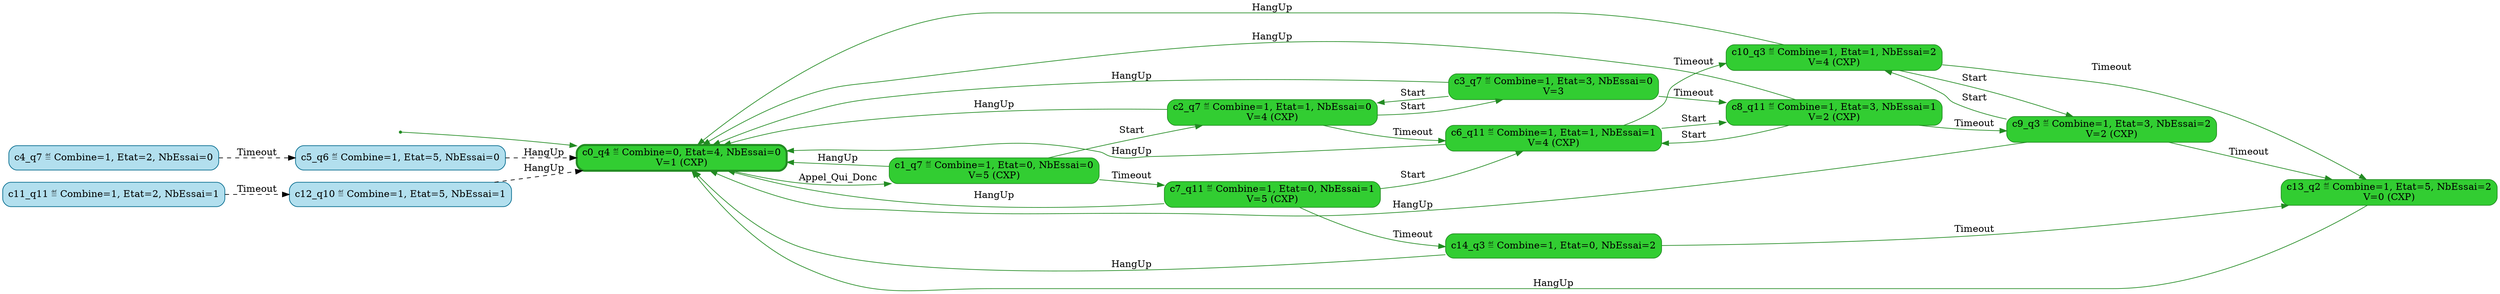 digraph g {

	rankdir="LR"

	__invisible__[shape="point", color="forestgreen"]
	c0_q4[label="c0_q4 ≝ Combine=0, Etat=4, NbEssai=0\nV=1 (CXP)", shape="box", style="rounded, filled", color="forestgreen", fillcolor="limegreen", penwidth=3] // Initial
	c1_q7[label="c1_q7 ≝ Combine=1, Etat=0, NbEssai=0\nV=5 (CXP)", shape="box", style="rounded, filled", color="forestgreen", fillcolor="limegreen"]
	c2_q7[label="c2_q7 ≝ Combine=1, Etat=1, NbEssai=0\nV=4 (CXP)", shape="box", style="rounded, filled", color="forestgreen", fillcolor="limegreen"]
	c6_q11[label="c6_q11 ≝ Combine=1, Etat=1, NbEssai=1\nV=4 (CXP)", shape="box", style="rounded, filled", color="forestgreen", fillcolor="limegreen"]
	c8_q11[label="c8_q11 ≝ Combine=1, Etat=3, NbEssai=1\nV=2 (CXP)", shape="box", style="rounded, filled", color="forestgreen", fillcolor="limegreen"]
	c9_q3[label="c9_q3 ≝ Combine=1, Etat=3, NbEssai=2\nV=2 (CXP)", shape="box", style="rounded, filled", color="forestgreen", fillcolor="limegreen"]
	c10_q3[label="c10_q3 ≝ Combine=1, Etat=1, NbEssai=2\nV=4 (CXP)", shape="box", style="rounded, filled", color="forestgreen", fillcolor="limegreen"]
	c13_q2[label="c13_q2 ≝ Combine=1, Etat=5, NbEssai=2\nV=0 (CXP)", shape="box", style="rounded, filled", color="forestgreen", fillcolor="limegreen"]
	c3_q7[label="c3_q7 ≝ Combine=1, Etat=3, NbEssai=0\nV=3", shape="box", style="rounded, filled", color="forestgreen", fillcolor="limegreen"]
	c7_q11[label="c7_q11 ≝ Combine=1, Etat=0, NbEssai=1\nV=5 (CXP)", shape="box", style="rounded, filled", color="forestgreen", fillcolor="limegreen"]
	c14_q3[label="c14_q3 ≝ Combine=1, Etat=0, NbEssai=2", shape="box", style="rounded, filled", color="forestgreen", fillcolor="limegreen"]
	c4_q7[label="c4_q7 ≝ Combine=1, Etat=2, NbEssai=0", shape="box", style="rounded, filled", color="deepskyblue4", fillcolor="lightblue2"]
	c5_q6[label="c5_q6 ≝ Combine=1, Etat=5, NbEssai=0", shape="box", style="rounded, filled", color="deepskyblue4", fillcolor="lightblue2"]
	c11_q11[label="c11_q11 ≝ Combine=1, Etat=2, NbEssai=1", shape="box", style="rounded, filled", color="deepskyblue4", fillcolor="lightblue2"]
	c12_q10[label="c12_q10 ≝ Combine=1, Etat=5, NbEssai=1", shape="box", style="rounded, filled", color="deepskyblue4", fillcolor="lightblue2"]

	__invisible__ -> c0_q4[color="forestgreen"]
	c0_q4 -> c1_q7[label="Appel_Qui_Donc", color="forestgreen"]
	c1_q7 -> c2_q7[label="Start", color="forestgreen"]
	c2_q7 -> c0_q4[label="HangUp", color="forestgreen"]
	c2_q7 -> c6_q11[label="Timeout", color="forestgreen"]
	c6_q11 -> c8_q11[label="Start", color="forestgreen"]
	c8_q11 -> c6_q11[label="Start", color="forestgreen"]
	c8_q11 -> c9_q3[label="Timeout", color="forestgreen"]
	c9_q3 -> c10_q3[label="Start", color="forestgreen"]
	c10_q3 -> c13_q2[label="Timeout", color="forestgreen"]
	c13_q2 -> c0_q4[label="HangUp", color="forestgreen"]
	c10_q3 -> c0_q4[label="HangUp", color="forestgreen"]
	c10_q3 -> c9_q3[label="Start", color="forestgreen"]
	c9_q3 -> c0_q4[label="HangUp", color="forestgreen"]
	c9_q3 -> c13_q2[label="Timeout", color="forestgreen"]
	c8_q11 -> c0_q4[label="HangUp", color="forestgreen"]
	c6_q11 -> c10_q3[label="Timeout", color="forestgreen"]
	c6_q11 -> c0_q4[label="HangUp", color="forestgreen"]
	c2_q7 -> c3_q7[label="Start", color="forestgreen"]
	c3_q7 -> c2_q7[label="Start", color="forestgreen"]
	c3_q7 -> c0_q4[label="HangUp", color="forestgreen"]
	c3_q7 -> c8_q11[label="Timeout", color="forestgreen"]
	c1_q7 -> c0_q4[label="HangUp", color="forestgreen"]
	c1_q7 -> c7_q11[label="Timeout", color="forestgreen"]
	c7_q11 -> c0_q4[label="HangUp", color="forestgreen"]
	c7_q11 -> c6_q11[label="Start", color="forestgreen"]
	c7_q11 -> c14_q3[label="Timeout", color="forestgreen"]
	c14_q3 -> c13_q2[label="Timeout", color="forestgreen"]
	c14_q3 -> c0_q4[label="HangUp", color="forestgreen"]
	c4_q7 -> c5_q6[label="Timeout", color="black", style="dashed"]
	c5_q6 -> c0_q4[label="HangUp", color="black", style="dashed"]
	c11_q11 -> c12_q10[label="Timeout", color="black", style="dashed"]
	c12_q10 -> c0_q4[label="HangUp", color="black", style="dashed"]

}
